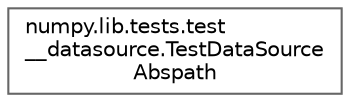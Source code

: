 digraph "Graphical Class Hierarchy"
{
 // LATEX_PDF_SIZE
  bgcolor="transparent";
  edge [fontname=Helvetica,fontsize=10,labelfontname=Helvetica,labelfontsize=10];
  node [fontname=Helvetica,fontsize=10,shape=box,height=0.2,width=0.4];
  rankdir="LR";
  Node0 [id="Node000000",label="numpy.lib.tests.test\l__datasource.TestDataSource\lAbspath",height=0.2,width=0.4,color="grey40", fillcolor="white", style="filled",URL="$dd/d52/classnumpy_1_1lib_1_1tests_1_1test____datasource_1_1TestDataSourceAbspath.html",tooltip=" "];
}
